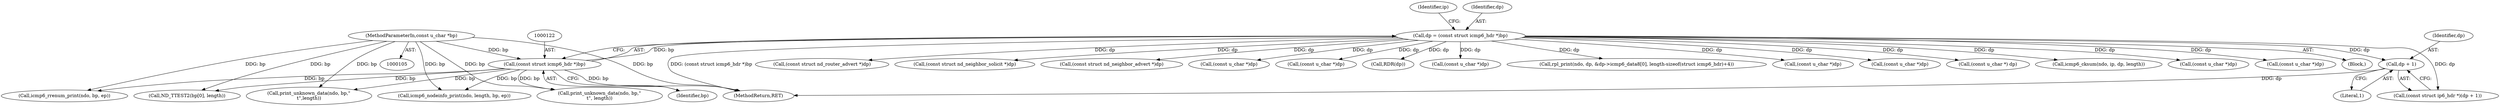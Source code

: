 digraph "0_tcpdump_67c7126062d59729cd421bb38f9594015c9907ba@pointer" {
"1000133" [label="(Call,dp + 1)"];
"1000119" [label="(Call,dp = (const struct icmp6_hdr *)bp)"];
"1000121" [label="(Call,(const struct icmp6_hdr *)bp)"];
"1000107" [label="(MethodParameterIn,const u_char *bp)"];
"1000135" [label="(Literal,1)"];
"1000119" [label="(Call,dp = (const struct icmp6_hdr *)bp)"];
"1000589" [label="(Call,(const u_char *)dp)"];
"1000780" [label="(Call,icmp6_rrenum_print(ndo, bp, ep))"];
"1000156" [label="(Call,ND_TTEST2(bp[0], length))"];
"1000111" [label="(Block,)"];
"1000619" [label="(Call,(const struct nd_router_advert *)dp)"];
"1000642" [label="(Call,(const struct nd_neighbor_solicit *)dp)"];
"1000107" [label="(MethodParameterIn,const u_char *bp)"];
"1000125" [label="(Identifier,ip)"];
"1000681" [label="(Call,(const struct nd_neighbor_advert *)dp)"];
"1000602" [label="(Call,(const u_char *)dp)"];
"1000854" [label="(Call,(const u_char *)dp)"];
"1000134" [label="(Identifier,dp)"];
"1000131" [label="(Call,(const struct ip6_hdr *)(dp + 1))"];
"1000121" [label="(Call,(const struct icmp6_hdr *)bp)"];
"1000133" [label="(Call,dp + 1)"];
"1000787" [label="(Call,icmp6_nodeinfo_print(ndo, length, bp, ep))"];
"1000731" [label="(Call,RDR(dp))"];
"1000582" [label="(Call,(const u_char *)dp)"];
"1000964" [label="(Call,rpl_print(ndo, dp, &dp->icmp6_data8[0], length-sizeof(struct icmp6_hdr)+4))"];
"1001016" [label="(MethodReturn,RET)"];
"1000551" [label="(Call,(const u_char *)dp)"];
"1000566" [label="(Call,(const u_char *)dp)"];
"1000120" [label="(Identifier,dp)"];
"1000993" [label="(Call,print_unknown_data(ndo, bp,\"\n\t\", length))"];
"1000799" [label="(Call,(const u_char *) dp)"];
"1000171" [label="(Call,icmp6_cksum(ndo, ip, dp, length))"];
"1000123" [label="(Identifier,bp)"];
"1000955" [label="(Call,(const u_char *)dp)"];
"1000405" [label="(Call,print_unknown_data(ndo, bp,\"\n\t\",length))"];
"1000133" -> "1000131"  [label="AST: "];
"1000133" -> "1000135"  [label="CFG: "];
"1000134" -> "1000133"  [label="AST: "];
"1000135" -> "1000133"  [label="AST: "];
"1000131" -> "1000133"  [label="CFG: "];
"1000133" -> "1001016"  [label="DDG: dp"];
"1000119" -> "1000133"  [label="DDG: dp"];
"1000119" -> "1000111"  [label="AST: "];
"1000119" -> "1000121"  [label="CFG: "];
"1000120" -> "1000119"  [label="AST: "];
"1000121" -> "1000119"  [label="AST: "];
"1000125" -> "1000119"  [label="CFG: "];
"1000119" -> "1001016"  [label="DDG: (const struct icmp6_hdr *)bp"];
"1000121" -> "1000119"  [label="DDG: bp"];
"1000119" -> "1000131"  [label="DDG: dp"];
"1000119" -> "1000171"  [label="DDG: dp"];
"1000119" -> "1000551"  [label="DDG: dp"];
"1000119" -> "1000566"  [label="DDG: dp"];
"1000119" -> "1000582"  [label="DDG: dp"];
"1000119" -> "1000589"  [label="DDG: dp"];
"1000119" -> "1000602"  [label="DDG: dp"];
"1000119" -> "1000619"  [label="DDG: dp"];
"1000119" -> "1000642"  [label="DDG: dp"];
"1000119" -> "1000681"  [label="DDG: dp"];
"1000119" -> "1000731"  [label="DDG: dp"];
"1000119" -> "1000799"  [label="DDG: dp"];
"1000119" -> "1000854"  [label="DDG: dp"];
"1000119" -> "1000955"  [label="DDG: dp"];
"1000119" -> "1000964"  [label="DDG: dp"];
"1000121" -> "1000123"  [label="CFG: "];
"1000122" -> "1000121"  [label="AST: "];
"1000123" -> "1000121"  [label="AST: "];
"1000121" -> "1001016"  [label="DDG: bp"];
"1000107" -> "1000121"  [label="DDG: bp"];
"1000121" -> "1000156"  [label="DDG: bp"];
"1000121" -> "1000405"  [label="DDG: bp"];
"1000121" -> "1000780"  [label="DDG: bp"];
"1000121" -> "1000787"  [label="DDG: bp"];
"1000121" -> "1000993"  [label="DDG: bp"];
"1000107" -> "1000105"  [label="AST: "];
"1000107" -> "1001016"  [label="DDG: bp"];
"1000107" -> "1000156"  [label="DDG: bp"];
"1000107" -> "1000405"  [label="DDG: bp"];
"1000107" -> "1000780"  [label="DDG: bp"];
"1000107" -> "1000787"  [label="DDG: bp"];
"1000107" -> "1000993"  [label="DDG: bp"];
}
